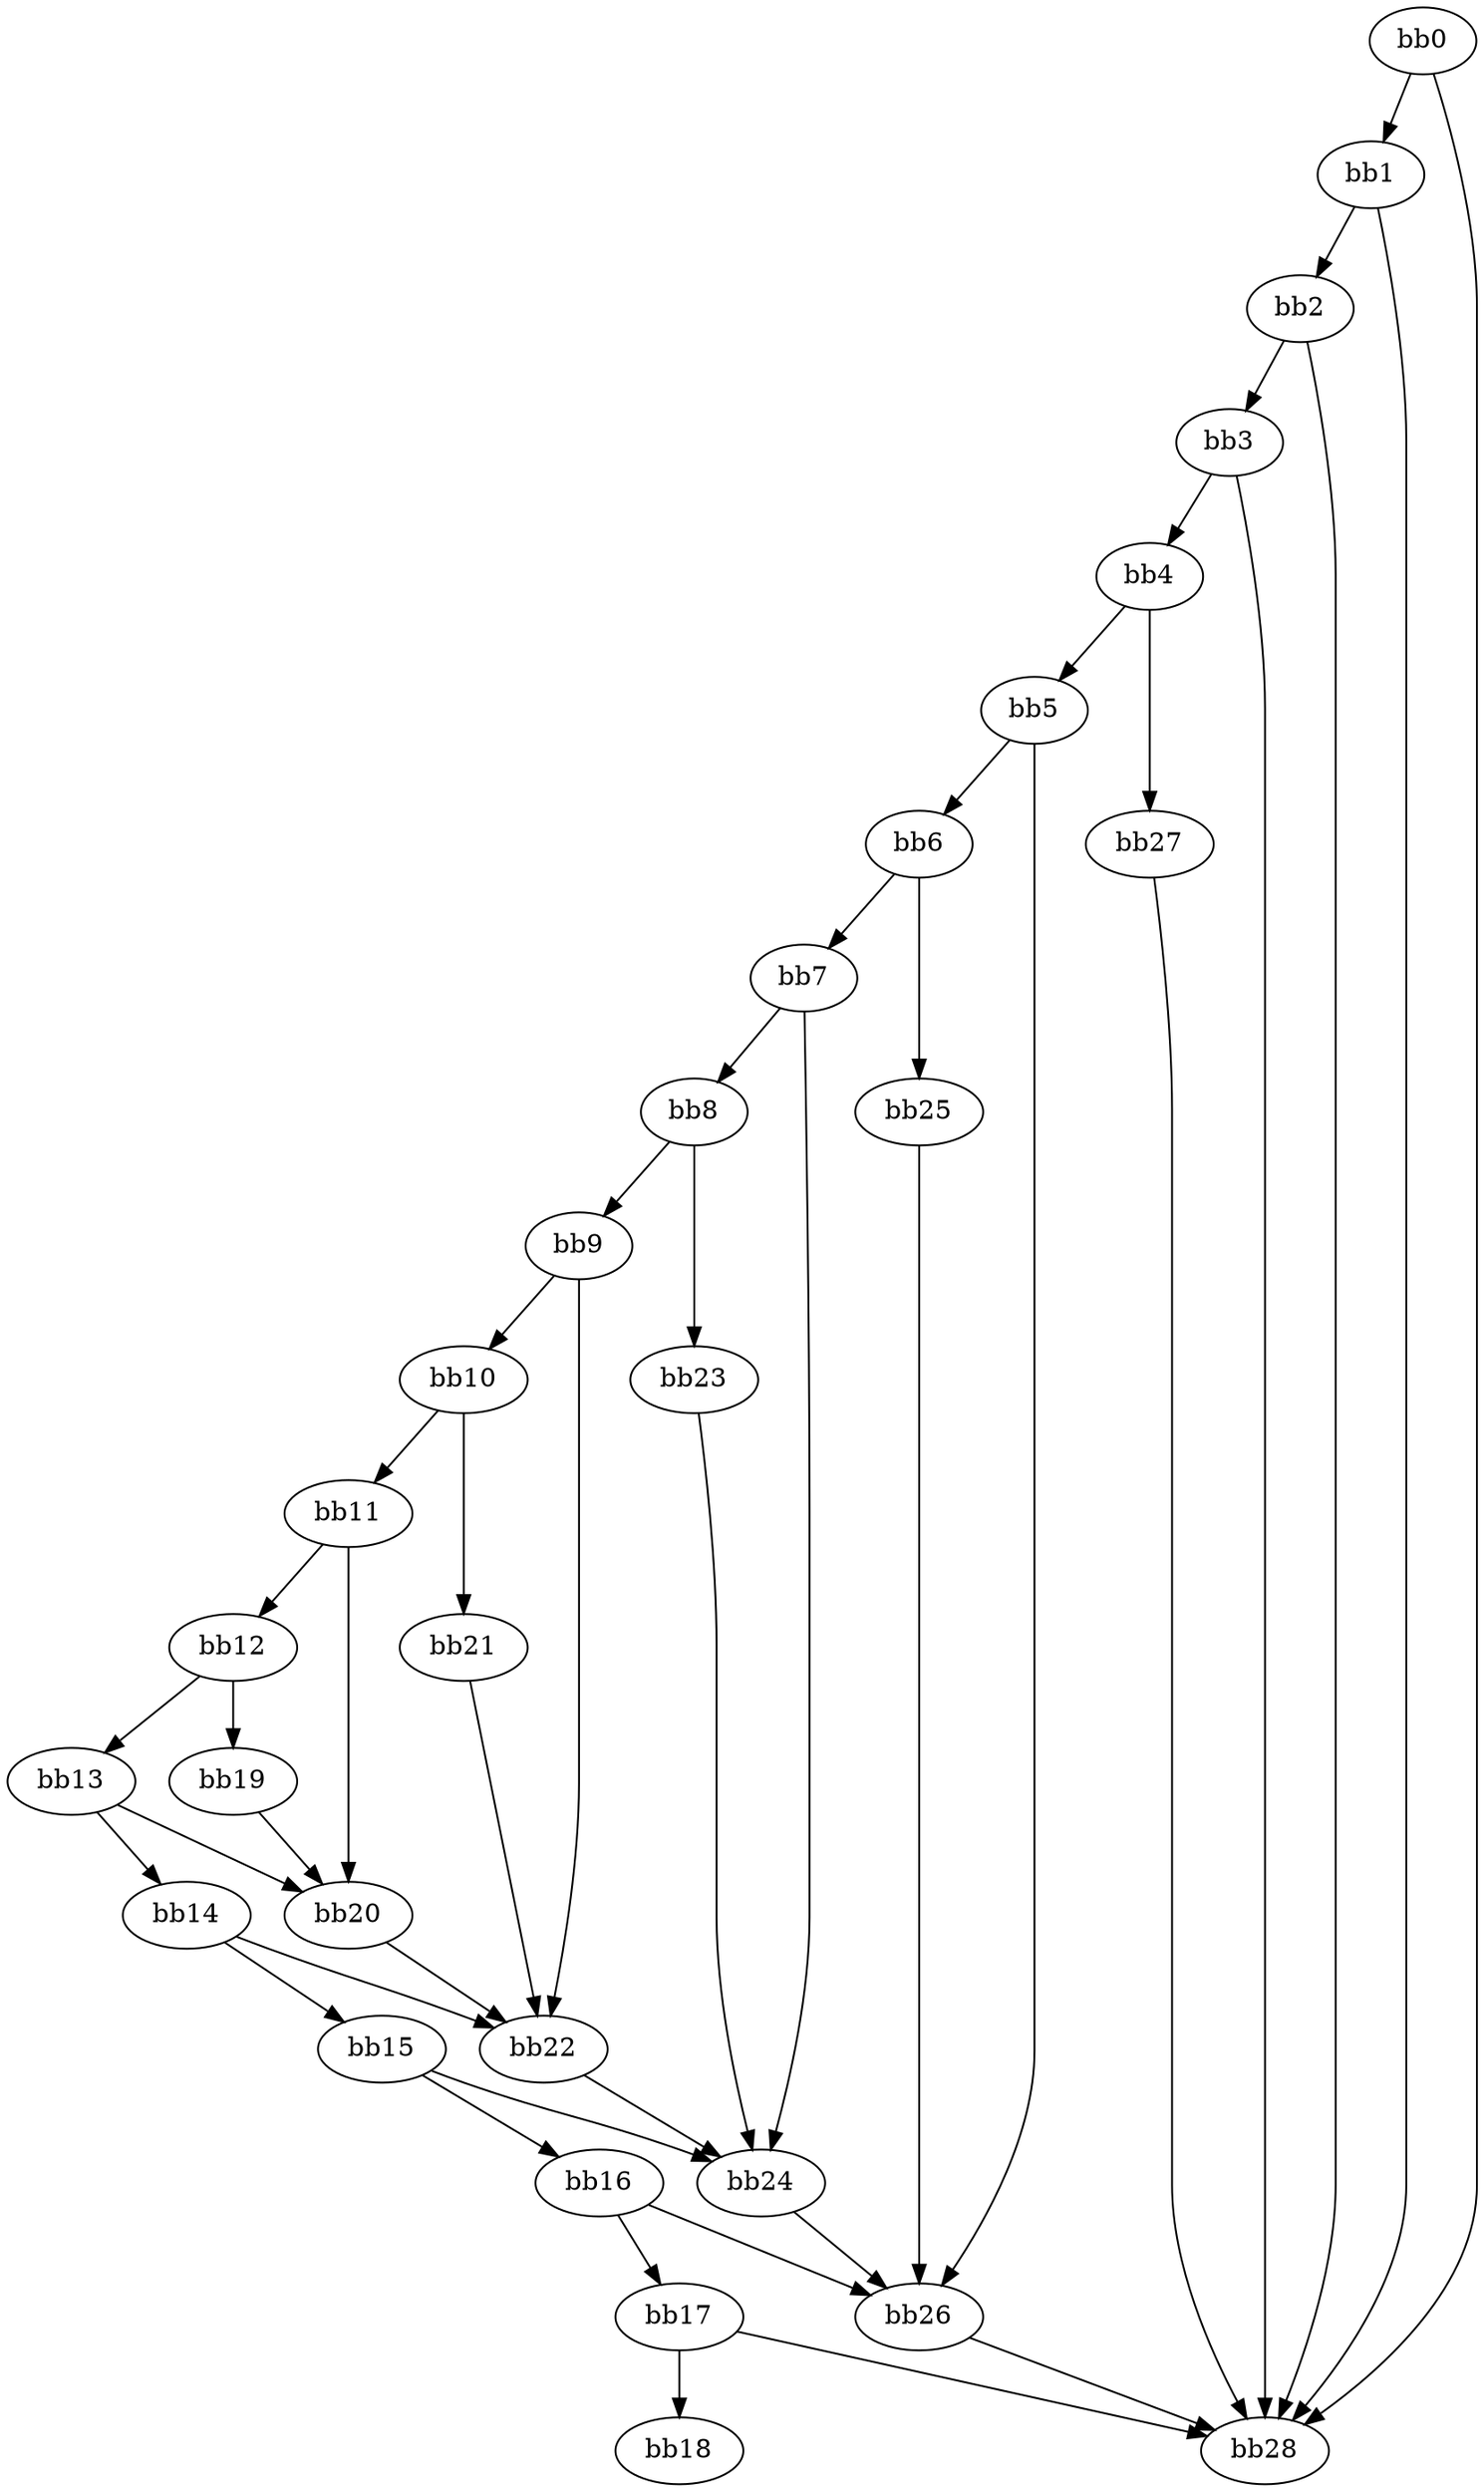 digraph {
    0 [ label = "bb0\l" ]
    1 [ label = "bb1\l" ]
    2 [ label = "bb2\l" ]
    3 [ label = "bb3\l" ]
    4 [ label = "bb4\l" ]
    5 [ label = "bb5\l" ]
    6 [ label = "bb6\l" ]
    7 [ label = "bb7\l" ]
    8 [ label = "bb8\l" ]
    9 [ label = "bb9\l" ]
    10 [ label = "bb10\l" ]
    11 [ label = "bb11\l" ]
    12 [ label = "bb12\l" ]
    13 [ label = "bb13\l" ]
    14 [ label = "bb14\l" ]
    15 [ label = "bb15\l" ]
    16 [ label = "bb16\l" ]
    17 [ label = "bb17\l" ]
    18 [ label = "bb18\l" ]
    19 [ label = "bb19\l" ]
    20 [ label = "bb20\l" ]
    21 [ label = "bb21\l" ]
    22 [ label = "bb22\l" ]
    23 [ label = "bb23\l" ]
    24 [ label = "bb24\l" ]
    25 [ label = "bb25\l" ]
    26 [ label = "bb26\l" ]
    27 [ label = "bb27\l" ]
    28 [ label = "bb28\l" ]
    0 -> 1 [ ]
    0 -> 28 [ ]
    1 -> 2 [ ]
    1 -> 28 [ ]
    2 -> 3 [ ]
    2 -> 28 [ ]
    3 -> 4 [ ]
    3 -> 28 [ ]
    4 -> 5 [ ]
    4 -> 27 [ ]
    5 -> 6 [ ]
    5 -> 26 [ ]
    6 -> 7 [ ]
    6 -> 25 [ ]
    7 -> 8 [ ]
    7 -> 24 [ ]
    8 -> 9 [ ]
    8 -> 23 [ ]
    9 -> 10 [ ]
    9 -> 22 [ ]
    10 -> 11 [ ]
    10 -> 21 [ ]
    11 -> 12 [ ]
    11 -> 20 [ ]
    12 -> 13 [ ]
    12 -> 19 [ ]
    13 -> 14 [ ]
    13 -> 20 [ ]
    14 -> 15 [ ]
    14 -> 22 [ ]
    15 -> 16 [ ]
    15 -> 24 [ ]
    16 -> 17 [ ]
    16 -> 26 [ ]
    17 -> 18 [ ]
    17 -> 28 [ ]
    19 -> 20 [ ]
    20 -> 22 [ ]
    21 -> 22 [ ]
    22 -> 24 [ ]
    23 -> 24 [ ]
    24 -> 26 [ ]
    25 -> 26 [ ]
    26 -> 28 [ ]
    27 -> 28 [ ]
}

